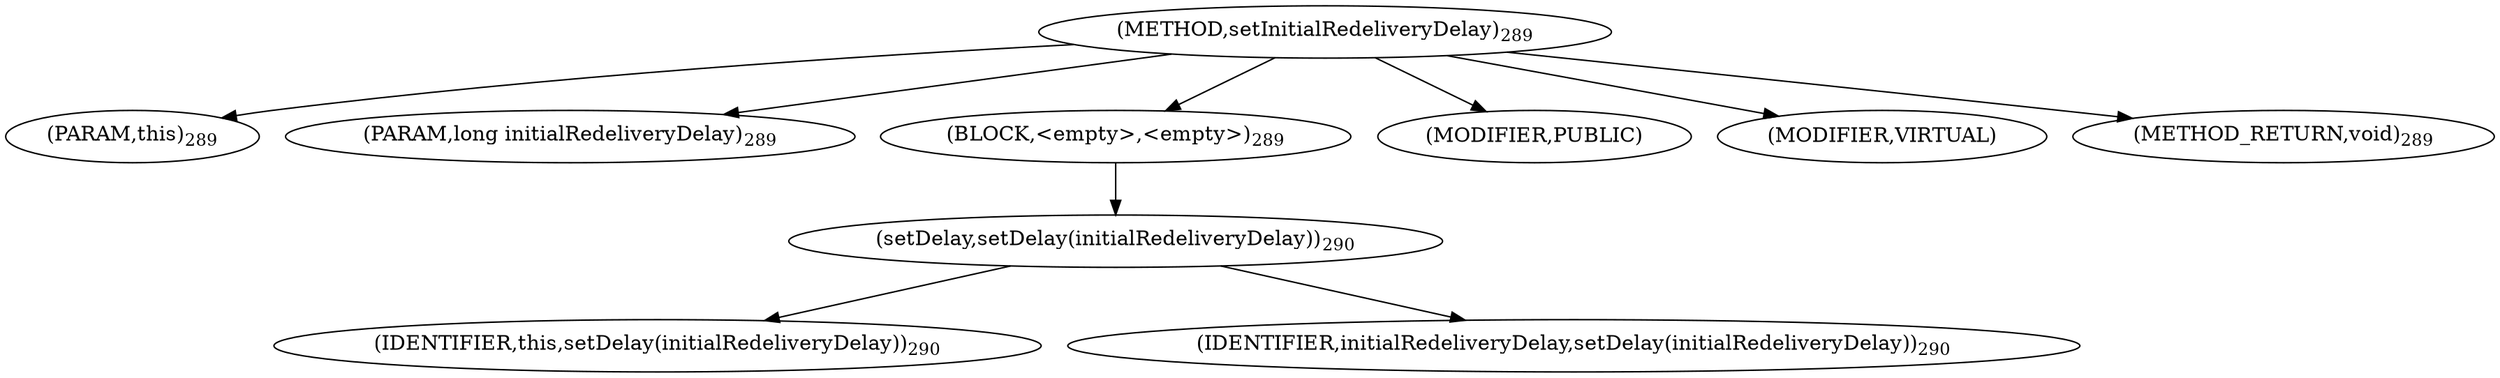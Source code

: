 digraph "setInitialRedeliveryDelay" {  
"565" [label = <(METHOD,setInitialRedeliveryDelay)<SUB>289</SUB>> ]
"48" [label = <(PARAM,this)<SUB>289</SUB>> ]
"566" [label = <(PARAM,long initialRedeliveryDelay)<SUB>289</SUB>> ]
"567" [label = <(BLOCK,&lt;empty&gt;,&lt;empty&gt;)<SUB>289</SUB>> ]
"568" [label = <(setDelay,setDelay(initialRedeliveryDelay))<SUB>290</SUB>> ]
"47" [label = <(IDENTIFIER,this,setDelay(initialRedeliveryDelay))<SUB>290</SUB>> ]
"569" [label = <(IDENTIFIER,initialRedeliveryDelay,setDelay(initialRedeliveryDelay))<SUB>290</SUB>> ]
"570" [label = <(MODIFIER,PUBLIC)> ]
"571" [label = <(MODIFIER,VIRTUAL)> ]
"572" [label = <(METHOD_RETURN,void)<SUB>289</SUB>> ]
  "565" -> "48" 
  "565" -> "566" 
  "565" -> "567" 
  "565" -> "570" 
  "565" -> "571" 
  "565" -> "572" 
  "567" -> "568" 
  "568" -> "47" 
  "568" -> "569" 
}
